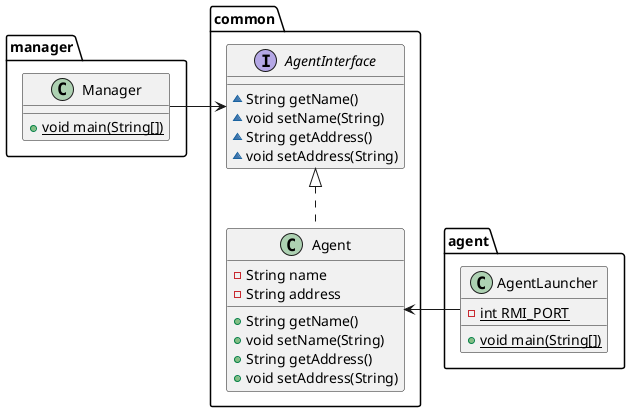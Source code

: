 @startuml
class manager.Manager {
+ {static} void main(String[])
}
interface common.AgentInterface {
~ String getName()
~ void setName(String)
~ String getAddress()
~ void setAddress(String)
}
class common.Agent {
- String name
- String address
+ String getName()
+ void setName(String)
+ String getAddress()
+ void setAddress(String)
}
class agent.AgentLauncher {
- {static} int RMI_PORT
+ {static} void main(String[])
}

manager.Manager -> common.AgentInterface
agent.AgentLauncher -> common.Agent
common.AgentInterface <|.. common.Agent
@enduml